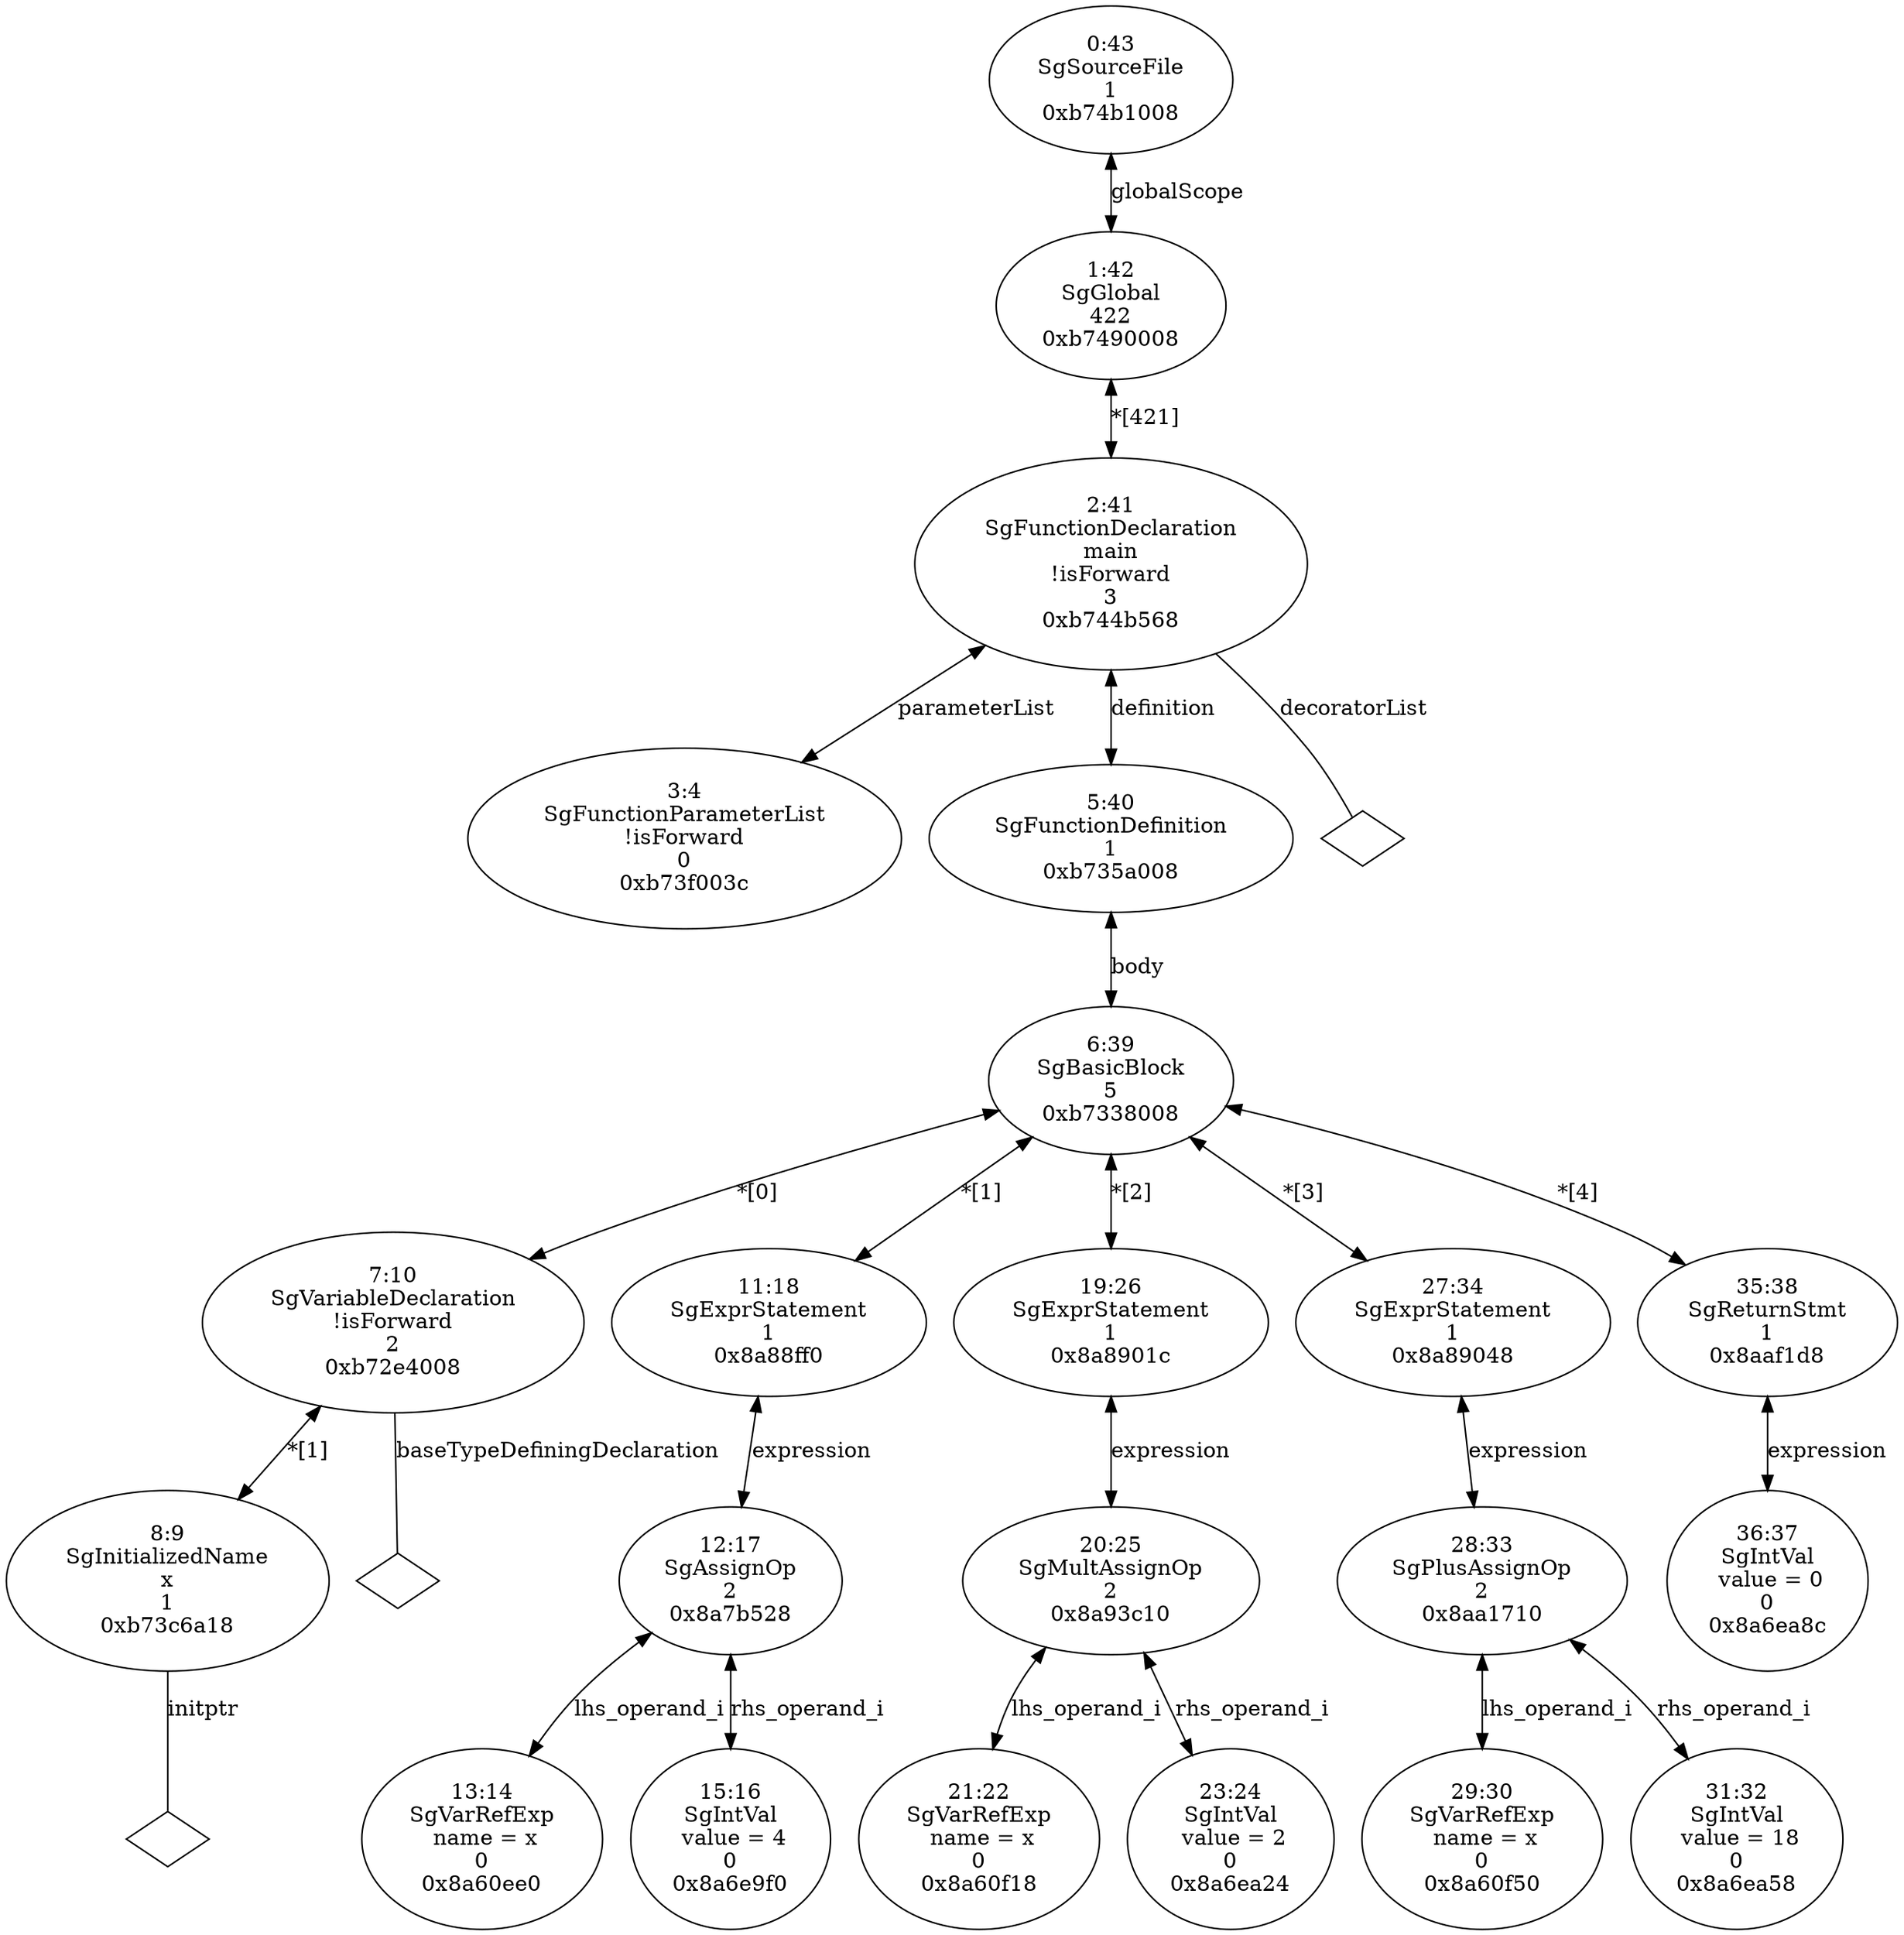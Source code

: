 digraph "G./assignop.c.dot" {
"0xb73f003c"[label="3:4\nSgFunctionParameterList\n!isForward\n0\n0xb73f003c\n" ];
"0xb73c6a18"[label="8:9\nSgInitializedName\nx\n1\n0xb73c6a18\n" ];
"0xb73c6a18" -> "0xb73c6a18__initptr__null"[label="initptr" dir=none ];
"0xb73c6a18__initptr__null"[label="" shape=diamond ];
"0xb72e4008"[label="7:10\nSgVariableDeclaration\n!isForward\n2\n0xb72e4008\n" ];
"0xb72e4008" -> "0xb72e4008__baseTypeDefiningDeclaration__null"[label="baseTypeDefiningDeclaration" dir=none ];
"0xb72e4008__baseTypeDefiningDeclaration__null"[label="" shape=diamond ];
"0xb72e4008" -> "0xb73c6a18"[label="*[1]" dir=both ];
"0x8a60ee0"[label="13:14\nSgVarRefExp\n name = x\n0\n0x8a60ee0\n" ];
"0x8a6e9f0"[label="15:16\nSgIntVal\n value = 4\n0\n0x8a6e9f0\n" ];
"0x8a7b528"[label="12:17\nSgAssignOp\n2\n0x8a7b528\n" ];
"0x8a7b528" -> "0x8a60ee0"[label="lhs_operand_i" dir=both ];
"0x8a7b528" -> "0x8a6e9f0"[label="rhs_operand_i" dir=both ];
"0x8a88ff0"[label="11:18\nSgExprStatement\n1\n0x8a88ff0\n" ];
"0x8a88ff0" -> "0x8a7b528"[label="expression" dir=both ];
"0x8a60f18"[label="21:22\nSgVarRefExp\n name = x\n0\n0x8a60f18\n" ];
"0x8a6ea24"[label="23:24\nSgIntVal\n value = 2\n0\n0x8a6ea24\n" ];
"0x8a93c10"[label="20:25\nSgMultAssignOp\n2\n0x8a93c10\n" ];
"0x8a93c10" -> "0x8a60f18"[label="lhs_operand_i" dir=both ];
"0x8a93c10" -> "0x8a6ea24"[label="rhs_operand_i" dir=both ];
"0x8a8901c"[label="19:26\nSgExprStatement\n1\n0x8a8901c\n" ];
"0x8a8901c" -> "0x8a93c10"[label="expression" dir=both ];
"0x8a60f50"[label="29:30\nSgVarRefExp\n name = x\n0\n0x8a60f50\n" ];
"0x8a6ea58"[label="31:32\nSgIntVal\n value = 18\n0\n0x8a6ea58\n" ];
"0x8aa1710"[label="28:33\nSgPlusAssignOp\n2\n0x8aa1710\n" ];
"0x8aa1710" -> "0x8a60f50"[label="lhs_operand_i" dir=both ];
"0x8aa1710" -> "0x8a6ea58"[label="rhs_operand_i" dir=both ];
"0x8a89048"[label="27:34\nSgExprStatement\n1\n0x8a89048\n" ];
"0x8a89048" -> "0x8aa1710"[label="expression" dir=both ];
"0x8a6ea8c"[label="36:37\nSgIntVal\n value = 0\n0\n0x8a6ea8c\n" ];
"0x8aaf1d8"[label="35:38\nSgReturnStmt\n1\n0x8aaf1d8\n" ];
"0x8aaf1d8" -> "0x8a6ea8c"[label="expression" dir=both ];
"0xb7338008"[label="6:39\nSgBasicBlock\n5\n0xb7338008\n" ];
"0xb7338008" -> "0xb72e4008"[label="*[0]" dir=both ];
"0xb7338008" -> "0x8a88ff0"[label="*[1]" dir=both ];
"0xb7338008" -> "0x8a8901c"[label="*[2]" dir=both ];
"0xb7338008" -> "0x8a89048"[label="*[3]" dir=both ];
"0xb7338008" -> "0x8aaf1d8"[label="*[4]" dir=both ];
"0xb735a008"[label="5:40\nSgFunctionDefinition\n1\n0xb735a008\n" ];
"0xb735a008" -> "0xb7338008"[label="body" dir=both ];
"0xb744b568"[label="2:41\nSgFunctionDeclaration\nmain\n!isForward\n3\n0xb744b568\n" ];
"0xb744b568" -> "0xb73f003c"[label="parameterList" dir=both ];
"0xb744b568" -> "0xb744b568__decoratorList__null"[label="decoratorList" dir=none ];
"0xb744b568__decoratorList__null"[label="" shape=diamond ];
"0xb744b568" -> "0xb735a008"[label="definition" dir=both ];
"0xb7490008"[label="1:42\nSgGlobal\n422\n0xb7490008\n" ];
"0xb7490008" -> "0xb744b568"[label="*[421]" dir=both ];
"0xb74b1008"[label="0:43\nSgSourceFile\n1\n0xb74b1008\n" ];
"0xb74b1008" -> "0xb7490008"[label="globalScope" dir=both ];
}
